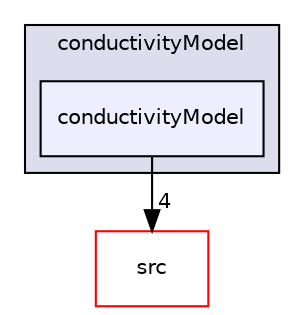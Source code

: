 digraph "applications/solvers/multiphase/reactingEulerFoam/reactingTwoPhaseEulerFoam/twoPhaseCompressibleTurbulenceModels/kineticTheoryModels/conductivityModel/conductivityModel" {
  bgcolor=transparent;
  compound=true
  node [ fontsize="10", fontname="Helvetica"];
  edge [ labelfontsize="10", labelfontname="Helvetica"];
  subgraph clusterdir_f70b72f660e83da5aec8a8bd354102fa {
    graph [ bgcolor="#ddddee", pencolor="black", label="conductivityModel" fontname="Helvetica", fontsize="10", URL="dir_f70b72f660e83da5aec8a8bd354102fa.html"]
  dir_9957e1c732dd4e0bbaff17dc34b96b1f [shape=box, label="conductivityModel", style="filled", fillcolor="#eeeeff", pencolor="black", URL="dir_9957e1c732dd4e0bbaff17dc34b96b1f.html"];
  }
  dir_68267d1309a1af8e8297ef4c3efbcdba [shape=box label="src" color="red" URL="dir_68267d1309a1af8e8297ef4c3efbcdba.html"];
  dir_9957e1c732dd4e0bbaff17dc34b96b1f->dir_68267d1309a1af8e8297ef4c3efbcdba [headlabel="4", labeldistance=1.5 headhref="dir_000379_000736.html"];
}
